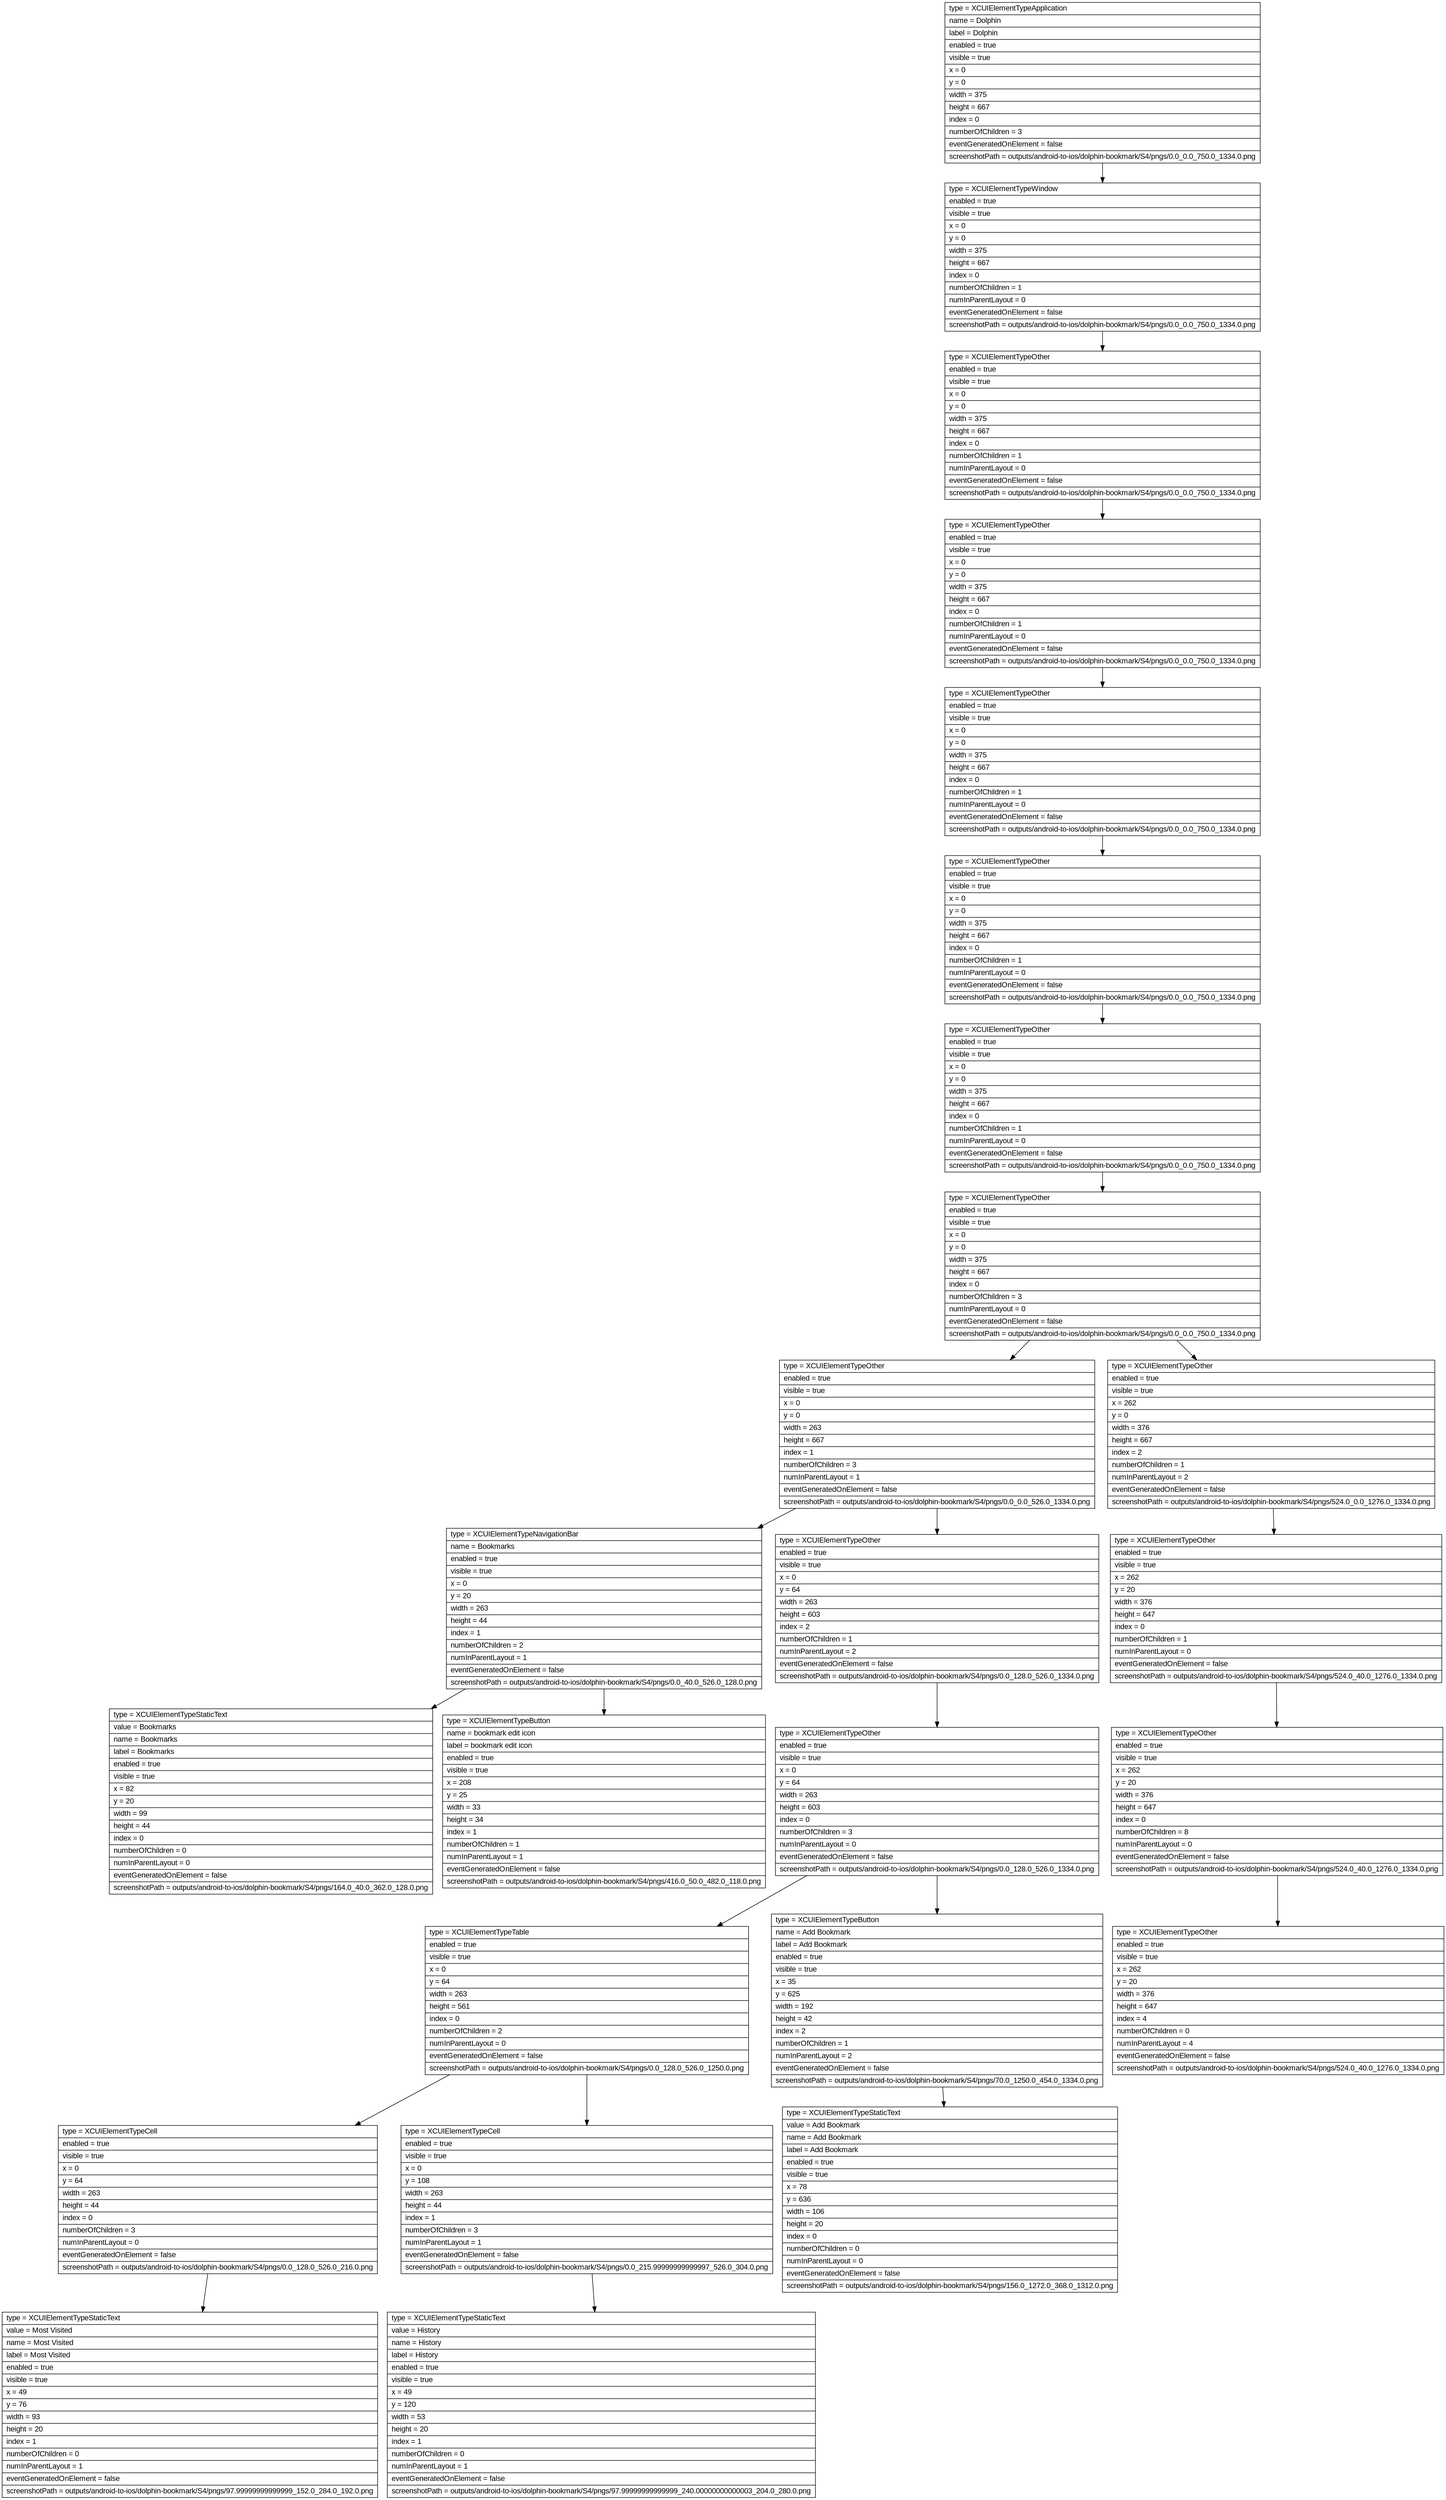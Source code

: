 digraph Layout {

	node [shape=record fontname=Arial];

	0	[label="{type = XCUIElementTypeApplication\l|name = Dolphin\l|label = Dolphin\l|enabled = true\l|visible = true\l|x = 0\l|y = 0\l|width = 375\l|height = 667\l|index = 0\l|numberOfChildren = 3\l|eventGeneratedOnElement = false \l|screenshotPath = outputs/android-to-ios/dolphin-bookmark/S4/pngs/0.0_0.0_750.0_1334.0.png\l}"]
	1	[label="{type = XCUIElementTypeWindow\l|enabled = true\l|visible = true\l|x = 0\l|y = 0\l|width = 375\l|height = 667\l|index = 0\l|numberOfChildren = 1\l|numInParentLayout = 0\l|eventGeneratedOnElement = false \l|screenshotPath = outputs/android-to-ios/dolphin-bookmark/S4/pngs/0.0_0.0_750.0_1334.0.png\l}"]
	2	[label="{type = XCUIElementTypeOther\l|enabled = true\l|visible = true\l|x = 0\l|y = 0\l|width = 375\l|height = 667\l|index = 0\l|numberOfChildren = 1\l|numInParentLayout = 0\l|eventGeneratedOnElement = false \l|screenshotPath = outputs/android-to-ios/dolphin-bookmark/S4/pngs/0.0_0.0_750.0_1334.0.png\l}"]
	3	[label="{type = XCUIElementTypeOther\l|enabled = true\l|visible = true\l|x = 0\l|y = 0\l|width = 375\l|height = 667\l|index = 0\l|numberOfChildren = 1\l|numInParentLayout = 0\l|eventGeneratedOnElement = false \l|screenshotPath = outputs/android-to-ios/dolphin-bookmark/S4/pngs/0.0_0.0_750.0_1334.0.png\l}"]
	4	[label="{type = XCUIElementTypeOther\l|enabled = true\l|visible = true\l|x = 0\l|y = 0\l|width = 375\l|height = 667\l|index = 0\l|numberOfChildren = 1\l|numInParentLayout = 0\l|eventGeneratedOnElement = false \l|screenshotPath = outputs/android-to-ios/dolphin-bookmark/S4/pngs/0.0_0.0_750.0_1334.0.png\l}"]
	5	[label="{type = XCUIElementTypeOther\l|enabled = true\l|visible = true\l|x = 0\l|y = 0\l|width = 375\l|height = 667\l|index = 0\l|numberOfChildren = 1\l|numInParentLayout = 0\l|eventGeneratedOnElement = false \l|screenshotPath = outputs/android-to-ios/dolphin-bookmark/S4/pngs/0.0_0.0_750.0_1334.0.png\l}"]
	6	[label="{type = XCUIElementTypeOther\l|enabled = true\l|visible = true\l|x = 0\l|y = 0\l|width = 375\l|height = 667\l|index = 0\l|numberOfChildren = 1\l|numInParentLayout = 0\l|eventGeneratedOnElement = false \l|screenshotPath = outputs/android-to-ios/dolphin-bookmark/S4/pngs/0.0_0.0_750.0_1334.0.png\l}"]
	7	[label="{type = XCUIElementTypeOther\l|enabled = true\l|visible = true\l|x = 0\l|y = 0\l|width = 375\l|height = 667\l|index = 0\l|numberOfChildren = 3\l|numInParentLayout = 0\l|eventGeneratedOnElement = false \l|screenshotPath = outputs/android-to-ios/dolphin-bookmark/S4/pngs/0.0_0.0_750.0_1334.0.png\l}"]
	8	[label="{type = XCUIElementTypeOther\l|enabled = true\l|visible = true\l|x = 0\l|y = 0\l|width = 263\l|height = 667\l|index = 1\l|numberOfChildren = 3\l|numInParentLayout = 1\l|eventGeneratedOnElement = false \l|screenshotPath = outputs/android-to-ios/dolphin-bookmark/S4/pngs/0.0_0.0_526.0_1334.0.png\l}"]
	9	[label="{type = XCUIElementTypeOther\l|enabled = true\l|visible = true\l|x = 262\l|y = 0\l|width = 376\l|height = 667\l|index = 2\l|numberOfChildren = 1\l|numInParentLayout = 2\l|eventGeneratedOnElement = false \l|screenshotPath = outputs/android-to-ios/dolphin-bookmark/S4/pngs/524.0_0.0_1276.0_1334.0.png\l}"]
	10	[label="{type = XCUIElementTypeNavigationBar\l|name = Bookmarks\l|enabled = true\l|visible = true\l|x = 0\l|y = 20\l|width = 263\l|height = 44\l|index = 1\l|numberOfChildren = 2\l|numInParentLayout = 1\l|eventGeneratedOnElement = false \l|screenshotPath = outputs/android-to-ios/dolphin-bookmark/S4/pngs/0.0_40.0_526.0_128.0.png\l}"]
	11	[label="{type = XCUIElementTypeOther\l|enabled = true\l|visible = true\l|x = 0\l|y = 64\l|width = 263\l|height = 603\l|index = 2\l|numberOfChildren = 1\l|numInParentLayout = 2\l|eventGeneratedOnElement = false \l|screenshotPath = outputs/android-to-ios/dolphin-bookmark/S4/pngs/0.0_128.0_526.0_1334.0.png\l}"]
	12	[label="{type = XCUIElementTypeOther\l|enabled = true\l|visible = true\l|x = 262\l|y = 20\l|width = 376\l|height = 647\l|index = 0\l|numberOfChildren = 1\l|numInParentLayout = 0\l|eventGeneratedOnElement = false \l|screenshotPath = outputs/android-to-ios/dolphin-bookmark/S4/pngs/524.0_40.0_1276.0_1334.0.png\l}"]
	13	[label="{type = XCUIElementTypeStaticText\l|value = Bookmarks\l|name = Bookmarks\l|label = Bookmarks\l|enabled = true\l|visible = true\l|x = 82\l|y = 20\l|width = 99\l|height = 44\l|index = 0\l|numberOfChildren = 0\l|numInParentLayout = 0\l|eventGeneratedOnElement = false \l|screenshotPath = outputs/android-to-ios/dolphin-bookmark/S4/pngs/164.0_40.0_362.0_128.0.png\l}"]
	14	[label="{type = XCUIElementTypeButton\l|name = bookmark edit icon\l|label = bookmark edit icon\l|enabled = true\l|visible = true\l|x = 208\l|y = 25\l|width = 33\l|height = 34\l|index = 1\l|numberOfChildren = 1\l|numInParentLayout = 1\l|eventGeneratedOnElement = false \l|screenshotPath = outputs/android-to-ios/dolphin-bookmark/S4/pngs/416.0_50.0_482.0_118.0.png\l}"]
	15	[label="{type = XCUIElementTypeOther\l|enabled = true\l|visible = true\l|x = 0\l|y = 64\l|width = 263\l|height = 603\l|index = 0\l|numberOfChildren = 3\l|numInParentLayout = 0\l|eventGeneratedOnElement = false \l|screenshotPath = outputs/android-to-ios/dolphin-bookmark/S4/pngs/0.0_128.0_526.0_1334.0.png\l}"]
	16	[label="{type = XCUIElementTypeOther\l|enabled = true\l|visible = true\l|x = 262\l|y = 20\l|width = 376\l|height = 647\l|index = 0\l|numberOfChildren = 8\l|numInParentLayout = 0\l|eventGeneratedOnElement = false \l|screenshotPath = outputs/android-to-ios/dolphin-bookmark/S4/pngs/524.0_40.0_1276.0_1334.0.png\l}"]
	17	[label="{type = XCUIElementTypeTable\l|enabled = true\l|visible = true\l|x = 0\l|y = 64\l|width = 263\l|height = 561\l|index = 0\l|numberOfChildren = 2\l|numInParentLayout = 0\l|eventGeneratedOnElement = false \l|screenshotPath = outputs/android-to-ios/dolphin-bookmark/S4/pngs/0.0_128.0_526.0_1250.0.png\l}"]
	18	[label="{type = XCUIElementTypeButton\l|name = Add Bookmark\l|label = Add Bookmark\l|enabled = true\l|visible = true\l|x = 35\l|y = 625\l|width = 192\l|height = 42\l|index = 2\l|numberOfChildren = 1\l|numInParentLayout = 2\l|eventGeneratedOnElement = false \l|screenshotPath = outputs/android-to-ios/dolphin-bookmark/S4/pngs/70.0_1250.0_454.0_1334.0.png\l}"]
	19	[label="{type = XCUIElementTypeOther\l|enabled = true\l|visible = true\l|x = 262\l|y = 20\l|width = 376\l|height = 647\l|index = 4\l|numberOfChildren = 0\l|numInParentLayout = 4\l|eventGeneratedOnElement = false \l|screenshotPath = outputs/android-to-ios/dolphin-bookmark/S4/pngs/524.0_40.0_1276.0_1334.0.png\l}"]
	20	[label="{type = XCUIElementTypeCell\l|enabled = true\l|visible = true\l|x = 0\l|y = 64\l|width = 263\l|height = 44\l|index = 0\l|numberOfChildren = 3\l|numInParentLayout = 0\l|eventGeneratedOnElement = false \l|screenshotPath = outputs/android-to-ios/dolphin-bookmark/S4/pngs/0.0_128.0_526.0_216.0.png\l}"]
	21	[label="{type = XCUIElementTypeCell\l|enabled = true\l|visible = true\l|x = 0\l|y = 108\l|width = 263\l|height = 44\l|index = 1\l|numberOfChildren = 3\l|numInParentLayout = 1\l|eventGeneratedOnElement = false \l|screenshotPath = outputs/android-to-ios/dolphin-bookmark/S4/pngs/0.0_215.99999999999997_526.0_304.0.png\l}"]
	22	[label="{type = XCUIElementTypeStaticText\l|value = Add Bookmark\l|name = Add Bookmark\l|label = Add Bookmark\l|enabled = true\l|visible = true\l|x = 78\l|y = 636\l|width = 106\l|height = 20\l|index = 0\l|numberOfChildren = 0\l|numInParentLayout = 0\l|eventGeneratedOnElement = false \l|screenshotPath = outputs/android-to-ios/dolphin-bookmark/S4/pngs/156.0_1272.0_368.0_1312.0.png\l}"]
	23	[label="{type = XCUIElementTypeStaticText\l|value = Most Visited\l|name = Most Visited\l|label = Most Visited\l|enabled = true\l|visible = true\l|x = 49\l|y = 76\l|width = 93\l|height = 20\l|index = 1\l|numberOfChildren = 0\l|numInParentLayout = 1\l|eventGeneratedOnElement = false \l|screenshotPath = outputs/android-to-ios/dolphin-bookmark/S4/pngs/97.99999999999999_152.0_284.0_192.0.png\l}"]
	24	[label="{type = XCUIElementTypeStaticText\l|value = History\l|name = History\l|label = History\l|enabled = true\l|visible = true\l|x = 49\l|y = 120\l|width = 53\l|height = 20\l|index = 1\l|numberOfChildren = 0\l|numInParentLayout = 1\l|eventGeneratedOnElement = false \l|screenshotPath = outputs/android-to-ios/dolphin-bookmark/S4/pngs/97.99999999999999_240.00000000000003_204.0_280.0.png\l}"]


	0 -> 1
	1 -> 2
	2 -> 3
	3 -> 4
	4 -> 5
	5 -> 6
	6 -> 7
	7 -> 8
	7 -> 9
	8 -> 10
	8 -> 11
	9 -> 12
	10 -> 13
	10 -> 14
	11 -> 15
	12 -> 16
	15 -> 17
	15 -> 18
	16 -> 19
	17 -> 20
	17 -> 21
	18 -> 22
	20 -> 23
	21 -> 24


}